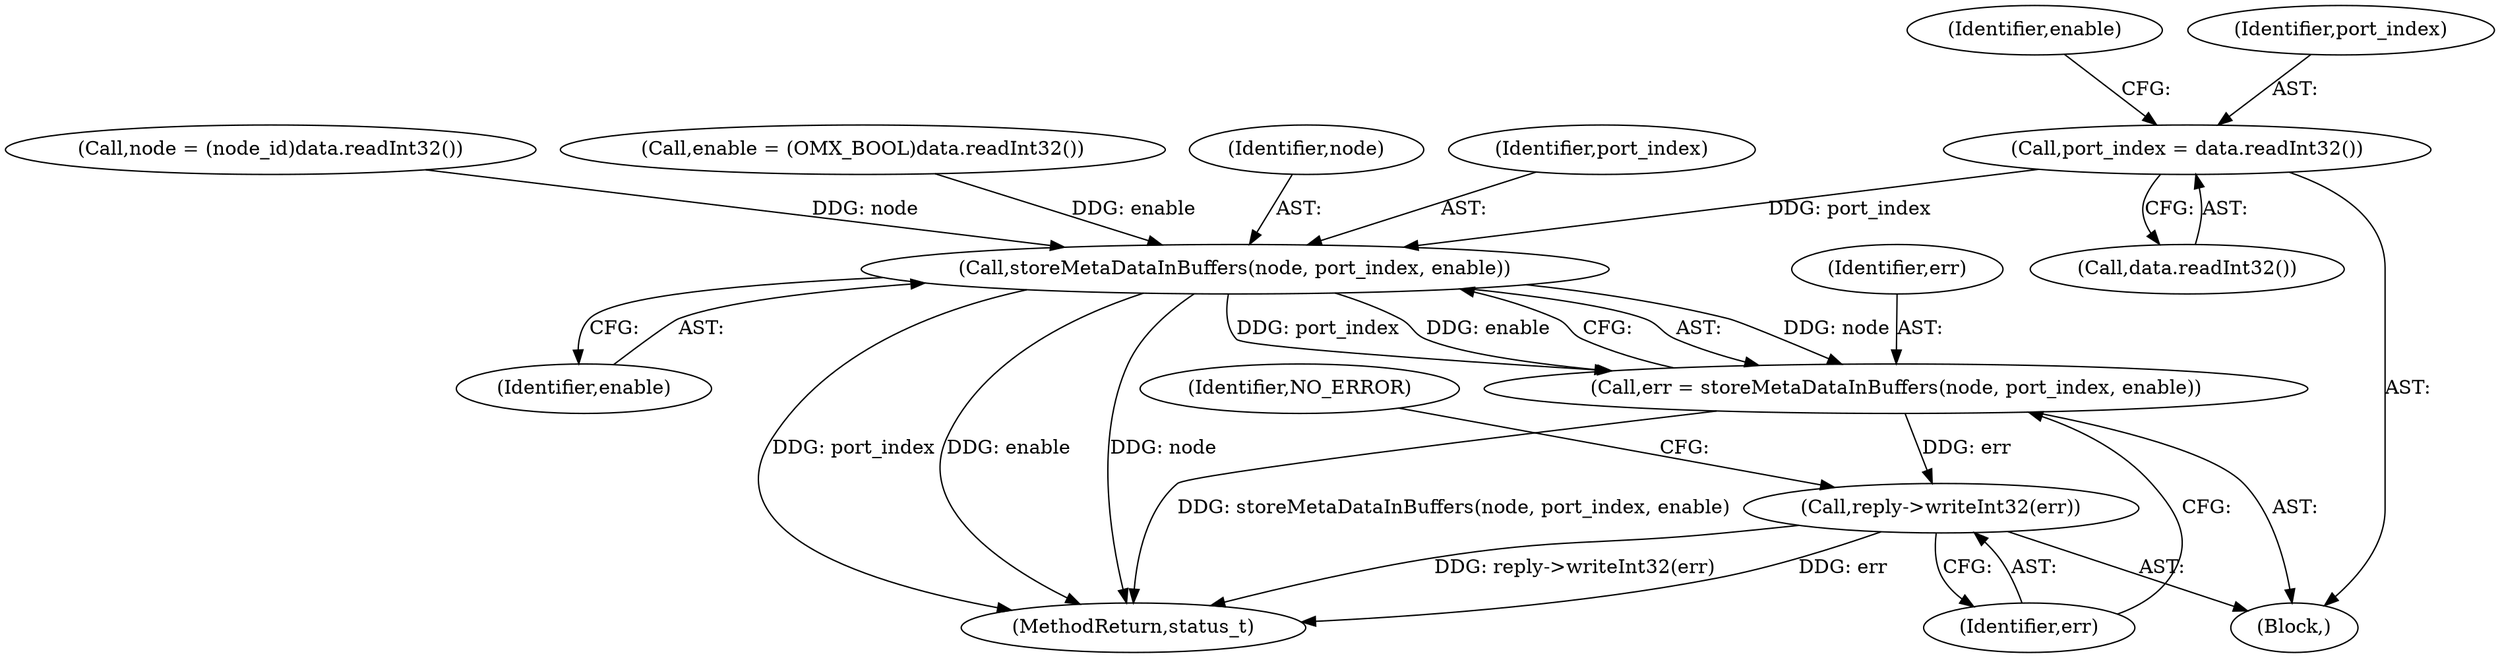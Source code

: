 digraph "0_Android_1171e7c047bf79e7c93342bb6a812c9edd86aa84@API" {
"1000709" [label="(Call,port_index = data.readInt32())"];
"1000721" [label="(Call,storeMetaDataInBuffers(node, port_index, enable))"];
"1000719" [label="(Call,err = storeMetaDataInBuffers(node, port_index, enable))"];
"1000725" [label="(Call,reply->writeInt32(err))"];
"1000714" [label="(Identifier,enable)"];
"1000722" [label="(Identifier,node)"];
"1000728" [label="(Identifier,NO_ERROR)"];
"1000725" [label="(Call,reply->writeInt32(err))"];
"1000710" [label="(Identifier,port_index)"];
"1000723" [label="(Identifier,port_index)"];
"1000703" [label="(Call,node = (node_id)data.readInt32())"];
"1000709" [label="(Call,port_index = data.readInt32())"];
"1000721" [label="(Call,storeMetaDataInBuffers(node, port_index, enable))"];
"1000719" [label="(Call,err = storeMetaDataInBuffers(node, port_index, enable))"];
"1000713" [label="(Call,enable = (OMX_BOOL)data.readInt32())"];
"1000726" [label="(Identifier,err)"];
"1000724" [label="(Identifier,enable)"];
"1000720" [label="(Identifier,err)"];
"1000711" [label="(Call,data.readInt32())"];
"1001075" [label="(MethodReturn,status_t)"];
"1000697" [label="(Block,)"];
"1000709" -> "1000697"  [label="AST: "];
"1000709" -> "1000711"  [label="CFG: "];
"1000710" -> "1000709"  [label="AST: "];
"1000711" -> "1000709"  [label="AST: "];
"1000714" -> "1000709"  [label="CFG: "];
"1000709" -> "1000721"  [label="DDG: port_index"];
"1000721" -> "1000719"  [label="AST: "];
"1000721" -> "1000724"  [label="CFG: "];
"1000722" -> "1000721"  [label="AST: "];
"1000723" -> "1000721"  [label="AST: "];
"1000724" -> "1000721"  [label="AST: "];
"1000719" -> "1000721"  [label="CFG: "];
"1000721" -> "1001075"  [label="DDG: enable"];
"1000721" -> "1001075"  [label="DDG: node"];
"1000721" -> "1001075"  [label="DDG: port_index"];
"1000721" -> "1000719"  [label="DDG: node"];
"1000721" -> "1000719"  [label="DDG: port_index"];
"1000721" -> "1000719"  [label="DDG: enable"];
"1000703" -> "1000721"  [label="DDG: node"];
"1000713" -> "1000721"  [label="DDG: enable"];
"1000719" -> "1000697"  [label="AST: "];
"1000720" -> "1000719"  [label="AST: "];
"1000726" -> "1000719"  [label="CFG: "];
"1000719" -> "1001075"  [label="DDG: storeMetaDataInBuffers(node, port_index, enable)"];
"1000719" -> "1000725"  [label="DDG: err"];
"1000725" -> "1000697"  [label="AST: "];
"1000725" -> "1000726"  [label="CFG: "];
"1000726" -> "1000725"  [label="AST: "];
"1000728" -> "1000725"  [label="CFG: "];
"1000725" -> "1001075"  [label="DDG: reply->writeInt32(err)"];
"1000725" -> "1001075"  [label="DDG: err"];
}
